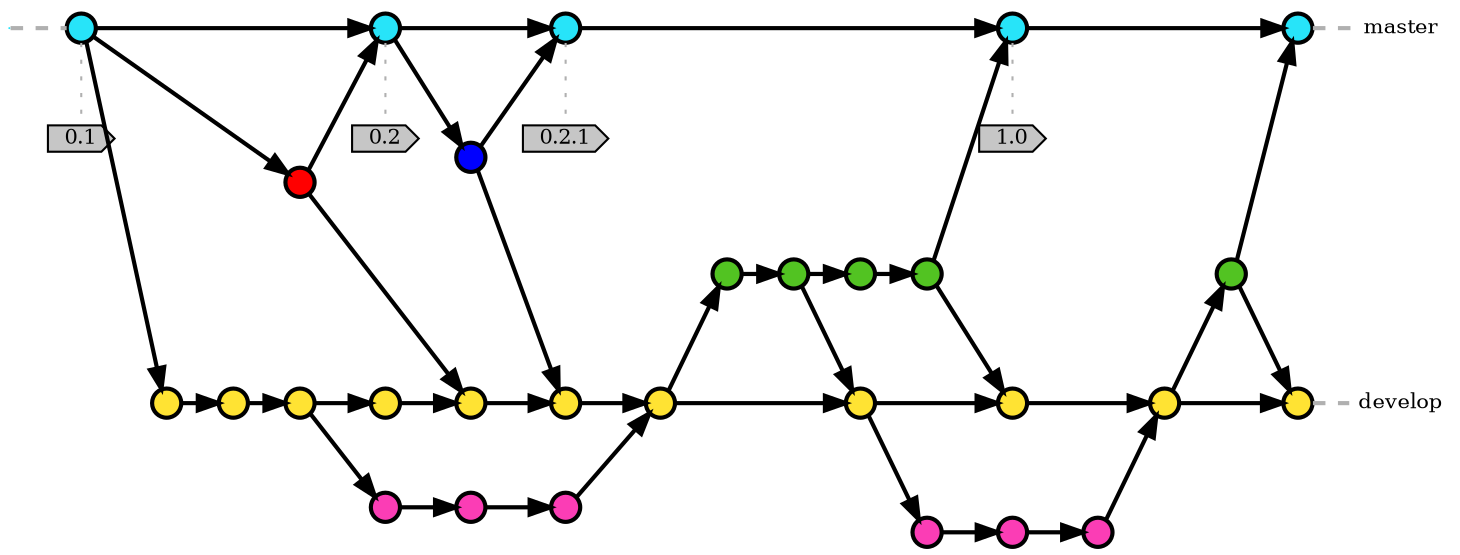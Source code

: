 strict digraph g{
rankdir="LR";
nodesep=0.5;
ranksep=0.25;
splines=line;
forcelabels=false;

// general
node [style=filled, color="black",
    fontcolor="black", font="Consolas", fontsize="10pt" ];
edge [arrowhead=normal, color="black", penwidth=2];

// branch names
node [fixedsize=false, penwidth=0, fillcolor=none, shape=none, width=0, height=0, margin="0.05"];
subgraph {
    rank=sink;
    me [label="master", group="master"];
}
subgraph {
    rank=sink;
    de [label="develop", group="develop"];
}

// tags
node [shape=cds, fixedsize=false, fillcolor="#C6C6C6", penwidth=1, margin="0.11,0.055"]
t1 [label="0.1"]
t2 [label="0.2"]
t21 [label="0.2.1"]
t3 [label="1.0"]

// graph
node [width=0.2, height=0.2, fixedsize=true, label="", margin="0.11,0.055", shape=circle, penwidth=2, fillcolor="#FF0000"]

// branches
node  [group="masterfeatures", fillcolor="blue"];
mf1;

node  [group="master", fillcolor="#27E4F9"];
m1;
m2;
m21;
m3;
m4;
subgraph {
    rank=source;
    ms [label="", width=0, height=0, penwidth=0];
}
m1 -> m2 -> m21 -> m3 -> m4;
ms -> m1 [color="#b0b0b0", style=dashed, arrowhead=none ];
m4 -> me [color="#b0b0b0", style=dashed, arrowhead=none ];


node  [group="hotfixes", fillcolor="red"];
h1;



node  [group="release", fillcolor="#52C322"];
r1;
r2;
r3;
r4;
r5;
r1 -> r2 -> r3 -> r4;

node  [group="develop", fillcolor="#FFE333"];
d1;
d2;
d3;
d4;
d5;
d51;
d6;
d7;
d8;
d9;
d10;
d1 -> d2 -> d3 -> d4 -> d5 -> d51 -> d6 -> d7 -> d8 -> d9 -> d10;
d10 -> de [color="#b0b0b0", style=dashed, arrowhead=none ];

node  [group="feature 1", fillcolor="#FB3DB5"];
fa1;
fa2;
fa3;
fa4;
fa5;
fa6;
subgraph fas1 {
    fa1 -> fa2 -> fa3;
}
subgraph fas2 {
    fa4 -> fa5 -> fa6;
}

// nodes
m1 -> d1 [arrowhead=normal];
m1 -> h1 [arrowhead=normal];
h1 -> m2 [arrowhead=normal];
m2 -> mf1 [arrowhead=normal];
mf1 -> m21 [arrowhead=normal];
mf1 -> d51 [arrowhead=normal];
h1 -> d5 [arrowhead=normal];
d3 -> fa1 [arrowhead=normal];
fa3 -> d6 [arrowhead=normal];
d6 -> r1 [arrowhead=normal];
r2 -> d7 [arrowhead=normal];
r4 -> d8 [arrowhead=normal];
r4 -> m3 [arrowhead=normal];
d9 -> r5 [arrowhead=normal];
r5 -> m4 [arrowhead=normal];
r5 -> d10 [arrowhead=normal];

d7 -> fa4 [arrowhead=normal];
fa6 -> d9 [arrowhead=normal];


// tags connections
edge [color="#b0b0b0", style=dotted, len=0.3, arrowhead=none, penwidth=1];
subgraph  {
    rank="same";
    m1 -> t1;
}
subgraph  {
    rank="same";
    m2 -> t2 ;
}
subgraph  {
    rank="same";
    m21 -> t21 ;
}
subgraph  {
    rank="same";
    m3 -> t3;
}
}